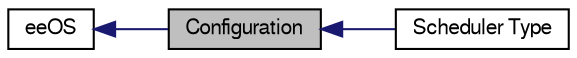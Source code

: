 digraph structs
{
  edge [fontname="FreeSans",fontsize="10",labelfontname="FreeSans",labelfontsize="10"];
  node [fontname="FreeSans",fontsize="10",shape=record];
  rankdir=LR;
  Node2 [label="Scheduler Type",height=0.2,width=0.4,color="black", fillcolor="white", style="filled",URL="$group__os__scheduler__type.html",tooltip="Configuration values for CONFIG_OS_SCHEDULER_TYPE."];
  Node0 [label="Configuration",height=0.2,width=0.4,color="black", fillcolor="grey75", style="filled" fontcolor="black"];
  Node1 [label="eeOS",height=0.2,width=0.4,color="black", fillcolor="white", style="filled",URL="$group__group__os.html",tooltip="eeOS is a Embedded Event-driven Operating System. This page contains all the documentation related to..."];
  Node1->Node0 [shape=plaintext, color="midnightblue", dir="back", style="solid"];
  Node0->Node2 [shape=plaintext, color="midnightblue", dir="back", style="solid"];
}
